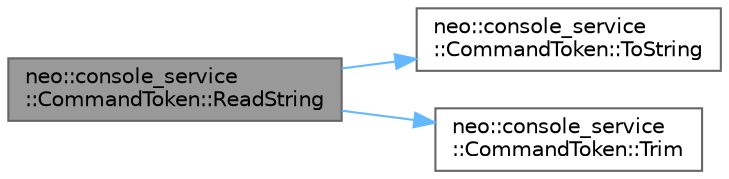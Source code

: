 digraph "neo::console_service::CommandToken::ReadString"
{
 // LATEX_PDF_SIZE
  bgcolor="transparent";
  edge [fontname=Helvetica,fontsize=10,labelfontname=Helvetica,labelfontsize=10];
  node [fontname=Helvetica,fontsize=10,shape=box,height=0.2,width=0.4];
  rankdir="LR";
  Node1 [id="Node000001",label="neo::console_service\l::CommandToken::ReadString",height=0.2,width=0.4,color="gray40", fillcolor="grey60", style="filled", fontcolor="black",tooltip="Reads a string from the token list."];
  Node1 -> Node2 [id="edge3_Node000001_Node000002",color="steelblue1",style="solid",tooltip=" "];
  Node2 [id="Node000002",label="neo::console_service\l::CommandToken::ToString",height=0.2,width=0.4,color="grey40", fillcolor="white", style="filled",URL="$classneo_1_1console__service_1_1_command_token.html#a2ddaad1927999c1c993abd9c6e68ed34",tooltip="Creates a string from token list."];
  Node1 -> Node3 [id="edge4_Node000001_Node000003",color="steelblue1",style="solid",tooltip=" "];
  Node3 [id="Node000003",label="neo::console_service\l::CommandToken::Trim",height=0.2,width=0.4,color="grey40", fillcolor="white", style="filled",URL="$classneo_1_1console__service_1_1_command_token.html#a1af7bab5ec5b491c4ea53a10738c6a64",tooltip="Trims space tokens from the beginning and end."];
}
